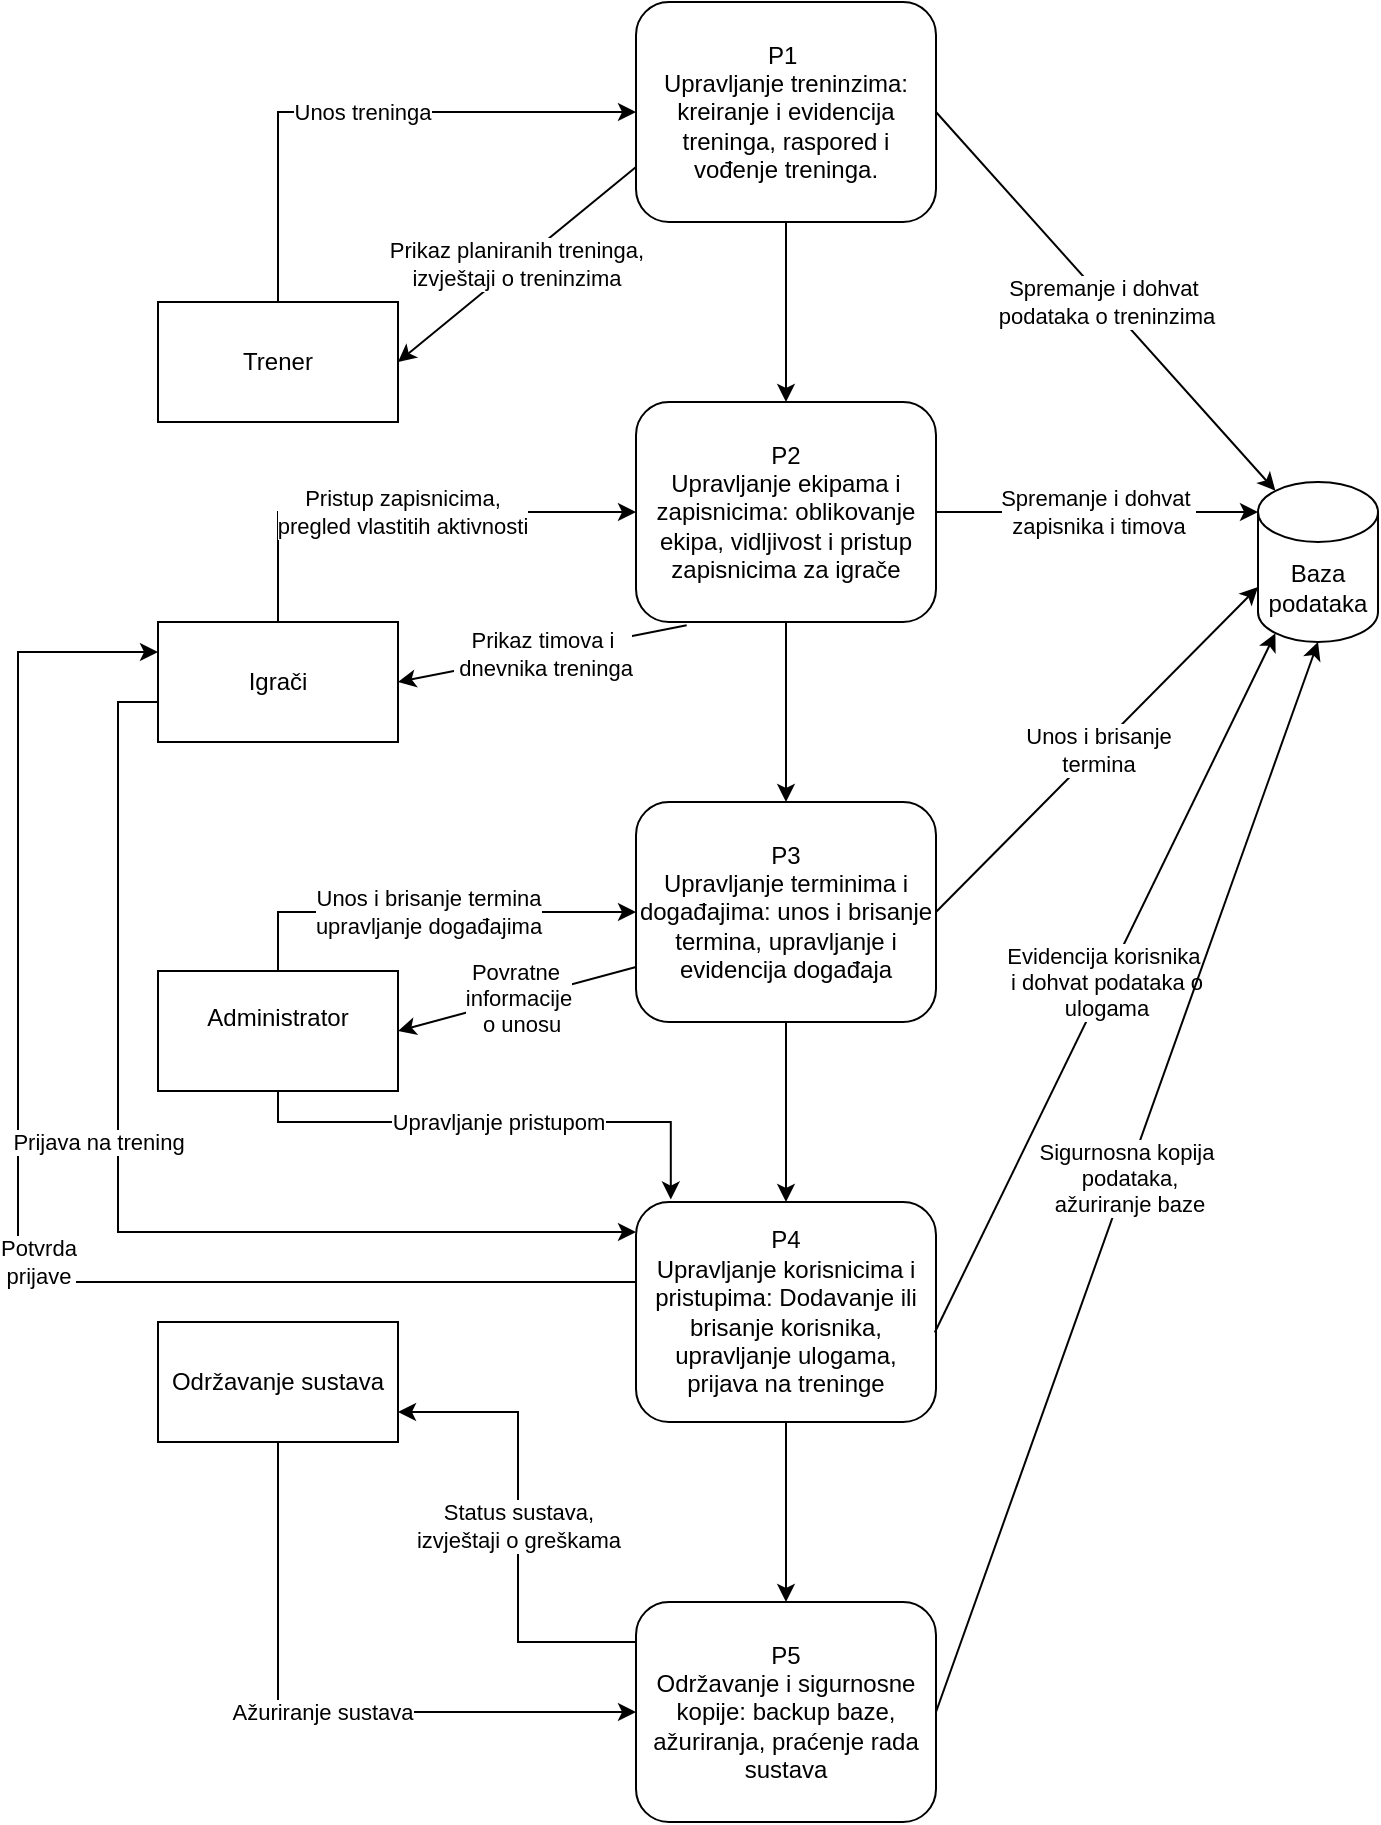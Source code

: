 <mxfile version="27.0.9">
  <diagram name="Page-1" id="hMd5j2KLt-g2mBihVLUl">
    <mxGraphModel dx="1042" dy="535" grid="1" gridSize="10" guides="1" tooltips="1" connect="1" arrows="1" fold="1" page="1" pageScale="1" pageWidth="827" pageHeight="1169" math="0" shadow="0">
      <root>
        <mxCell id="0" />
        <mxCell id="1" parent="0" />
        <mxCell id="OKNw2WMSEUquyqYwd9lc-7" value="" style="edgeStyle=orthogonalEdgeStyle;rounded=0;orthogonalLoop=1;jettySize=auto;html=1;" edge="1" parent="1" source="OKNw2WMSEUquyqYwd9lc-2" target="OKNw2WMSEUquyqYwd9lc-3">
          <mxGeometry relative="1" as="geometry" />
        </mxCell>
        <mxCell id="OKNw2WMSEUquyqYwd9lc-2" value="P1&amp;nbsp;&lt;div&gt;Upravljanje treninzima: kreiranje i evidencija treninga, raspored i vođenje treninga.&lt;/div&gt;" style="rounded=1;whiteSpace=wrap;html=1;" vertex="1" parent="1">
          <mxGeometry x="339" y="40" width="150" height="110" as="geometry" />
        </mxCell>
        <mxCell id="OKNw2WMSEUquyqYwd9lc-8" value="" style="edgeStyle=orthogonalEdgeStyle;rounded=0;orthogonalLoop=1;jettySize=auto;html=1;" edge="1" parent="1" source="OKNw2WMSEUquyqYwd9lc-3" target="OKNw2WMSEUquyqYwd9lc-4">
          <mxGeometry relative="1" as="geometry" />
        </mxCell>
        <mxCell id="OKNw2WMSEUquyqYwd9lc-3" value="P2&lt;div&gt;Upravljanje ekipama i zapisnicima: oblikovanje ekipa, vidljivost i pristup zapisnicima za igrače&lt;/div&gt;" style="rounded=1;whiteSpace=wrap;html=1;" vertex="1" parent="1">
          <mxGeometry x="339" y="240" width="150" height="110" as="geometry" />
        </mxCell>
        <mxCell id="OKNw2WMSEUquyqYwd9lc-9" value="" style="edgeStyle=orthogonalEdgeStyle;rounded=0;orthogonalLoop=1;jettySize=auto;html=1;" edge="1" parent="1" source="OKNw2WMSEUquyqYwd9lc-4" target="OKNw2WMSEUquyqYwd9lc-5">
          <mxGeometry relative="1" as="geometry" />
        </mxCell>
        <mxCell id="OKNw2WMSEUquyqYwd9lc-4" value="P3&lt;div&gt;Upravljanje terminima i događajima: unos i brisanje termina, upravljanje i evidencija događaja&lt;/div&gt;" style="rounded=1;whiteSpace=wrap;html=1;" vertex="1" parent="1">
          <mxGeometry x="339" y="440" width="150" height="110" as="geometry" />
        </mxCell>
        <mxCell id="OKNw2WMSEUquyqYwd9lc-37" value="&lt;div&gt;&lt;span style=&quot;background-color: light-dark(#ffffff, var(--ge-dark-color, #121212)); color: light-dark(rgb(0, 0, 0), rgb(255, 255, 255));&quot;&gt;Potvrda&lt;/span&gt;&lt;/div&gt;&lt;div&gt;prijave&lt;/div&gt;" style="edgeStyle=orthogonalEdgeStyle;rounded=0;orthogonalLoop=1;jettySize=auto;html=1;entryX=0;entryY=0.25;entryDx=0;entryDy=0;" edge="1" parent="1" source="OKNw2WMSEUquyqYwd9lc-5" target="OKNw2WMSEUquyqYwd9lc-13">
          <mxGeometry x="-0.081" y="-10" relative="1" as="geometry">
            <Array as="points">
              <mxPoint x="30" y="680" />
              <mxPoint x="30" y="365" />
            </Array>
            <mxPoint as="offset" />
          </mxGeometry>
        </mxCell>
        <mxCell id="OKNw2WMSEUquyqYwd9lc-44" value="" style="edgeStyle=orthogonalEdgeStyle;rounded=0;orthogonalLoop=1;jettySize=auto;html=1;" edge="1" parent="1" source="OKNw2WMSEUquyqYwd9lc-5" target="OKNw2WMSEUquyqYwd9lc-6">
          <mxGeometry relative="1" as="geometry" />
        </mxCell>
        <mxCell id="OKNw2WMSEUquyqYwd9lc-5" value="P4&lt;div&gt;Upravljanje korisnicima i pristupima:&amp;nbsp;Dodavanje ili brisanje korisnika, upravljanje ulogama, prijava na treninge&lt;/div&gt;" style="rounded=1;whiteSpace=wrap;html=1;" vertex="1" parent="1">
          <mxGeometry x="339" y="640" width="150" height="110" as="geometry" />
        </mxCell>
        <mxCell id="OKNw2WMSEUquyqYwd9lc-43" value="Status sustava,&lt;div&gt;izvještaji o greškama&lt;/div&gt;" style="edgeStyle=orthogonalEdgeStyle;rounded=0;orthogonalLoop=1;jettySize=auto;html=1;entryX=1;entryY=0.75;entryDx=0;entryDy=0;" edge="1" parent="1" source="OKNw2WMSEUquyqYwd9lc-6" target="OKNw2WMSEUquyqYwd9lc-14">
          <mxGeometry relative="1" as="geometry">
            <mxPoint x="414" y="1055" as="targetPoint" />
            <Array as="points">
              <mxPoint x="280" y="860" />
              <mxPoint x="280" y="745" />
            </Array>
          </mxGeometry>
        </mxCell>
        <mxCell id="OKNw2WMSEUquyqYwd9lc-6" value="P5&lt;div&gt;Održavanje i sigurnosne kopije: backup baze, ažuriranja, praćenje rada sustava&lt;/div&gt;" style="rounded=1;whiteSpace=wrap;html=1;" vertex="1" parent="1">
          <mxGeometry x="339" y="840" width="150" height="110" as="geometry" />
        </mxCell>
        <mxCell id="OKNw2WMSEUquyqYwd9lc-24" value="Unos treninga" style="edgeStyle=orthogonalEdgeStyle;rounded=0;orthogonalLoop=1;jettySize=auto;html=1;entryX=0;entryY=0.5;entryDx=0;entryDy=0;exitX=0.5;exitY=0;exitDx=0;exitDy=0;" edge="1" parent="1" source="OKNw2WMSEUquyqYwd9lc-11" target="OKNw2WMSEUquyqYwd9lc-2">
          <mxGeometry relative="1" as="geometry">
            <mxPoint x="210" y="215" as="sourcePoint" />
            <mxPoint x="329" y="90" as="targetPoint" />
          </mxGeometry>
        </mxCell>
        <mxCell id="OKNw2WMSEUquyqYwd9lc-11" value="Trener" style="rounded=0;whiteSpace=wrap;html=1;" vertex="1" parent="1">
          <mxGeometry x="100" y="190" width="120" height="60" as="geometry" />
        </mxCell>
        <mxCell id="OKNw2WMSEUquyqYwd9lc-33" value="Unos i brisanje termina&lt;div&gt;upravljanje događajima&lt;/div&gt;" style="edgeStyle=orthogonalEdgeStyle;rounded=0;orthogonalLoop=1;jettySize=auto;html=1;entryX=0;entryY=0.5;entryDx=0;entryDy=0;exitX=0.5;exitY=0;exitDx=0;exitDy=0;" edge="1" parent="1" source="OKNw2WMSEUquyqYwd9lc-12" target="OKNw2WMSEUquyqYwd9lc-4">
          <mxGeometry relative="1" as="geometry" />
        </mxCell>
        <mxCell id="OKNw2WMSEUquyqYwd9lc-38" value="Upravljanje pristupom" style="edgeStyle=orthogonalEdgeStyle;rounded=0;orthogonalLoop=1;jettySize=auto;html=1;entryX=0.116;entryY=-0.011;entryDx=0;entryDy=0;entryPerimeter=0;" edge="1" parent="1" source="OKNw2WMSEUquyqYwd9lc-12" target="OKNw2WMSEUquyqYwd9lc-5">
          <mxGeometry relative="1" as="geometry">
            <Array as="points">
              <mxPoint x="160" y="600" />
              <mxPoint x="356" y="600" />
            </Array>
          </mxGeometry>
        </mxCell>
        <mxCell id="OKNw2WMSEUquyqYwd9lc-12" value="Administrator&lt;div&gt;&lt;br&gt;&lt;/div&gt;" style="rounded=0;whiteSpace=wrap;html=1;" vertex="1" parent="1">
          <mxGeometry x="100" y="524.5" width="120" height="60" as="geometry" />
        </mxCell>
        <mxCell id="OKNw2WMSEUquyqYwd9lc-28" value="Pristup zapisnicima,&lt;div&gt;pregled vlastitih aktivnosti&lt;/div&gt;" style="edgeStyle=orthogonalEdgeStyle;rounded=0;orthogonalLoop=1;jettySize=auto;html=1;entryX=0;entryY=0.5;entryDx=0;entryDy=0;exitX=0.5;exitY=0;exitDx=0;exitDy=0;" edge="1" parent="1" source="OKNw2WMSEUquyqYwd9lc-13" target="OKNw2WMSEUquyqYwd9lc-3">
          <mxGeometry relative="1" as="geometry" />
        </mxCell>
        <mxCell id="OKNw2WMSEUquyqYwd9lc-36" value="Prijava na trening" style="edgeStyle=orthogonalEdgeStyle;rounded=0;orthogonalLoop=1;jettySize=auto;html=1;entryX=0;entryY=0.5;entryDx=0;entryDy=0;exitX=0;exitY=0.5;exitDx=0;exitDy=0;" edge="1" parent="1">
          <mxGeometry x="-0.059" y="-10" relative="1" as="geometry">
            <mxPoint x="100" y="360" as="sourcePoint" />
            <mxPoint x="339" y="655" as="targetPoint" />
            <Array as="points">
              <mxPoint x="100" y="390" />
              <mxPoint x="80" y="390" />
              <mxPoint x="80" y="655" />
            </Array>
            <mxPoint as="offset" />
          </mxGeometry>
        </mxCell>
        <mxCell id="OKNw2WMSEUquyqYwd9lc-13" value="Igrači" style="rounded=0;whiteSpace=wrap;html=1;" vertex="1" parent="1">
          <mxGeometry x="100" y="350" width="120" height="60" as="geometry" />
        </mxCell>
        <mxCell id="OKNw2WMSEUquyqYwd9lc-41" value="Ažuriranje sustava" style="edgeStyle=orthogonalEdgeStyle;rounded=0;orthogonalLoop=1;jettySize=auto;html=1;entryX=0;entryY=0.5;entryDx=0;entryDy=0;" edge="1" parent="1" source="OKNw2WMSEUquyqYwd9lc-14" target="OKNw2WMSEUquyqYwd9lc-6">
          <mxGeometry relative="1" as="geometry">
            <mxPoint x="160" y="840" as="targetPoint" />
            <Array as="points">
              <mxPoint x="160" y="895" />
            </Array>
          </mxGeometry>
        </mxCell>
        <mxCell id="OKNw2WMSEUquyqYwd9lc-14" value="Održavanje sustava" style="rounded=0;whiteSpace=wrap;html=1;" vertex="1" parent="1">
          <mxGeometry x="100" y="700" width="120" height="60" as="geometry" />
        </mxCell>
        <mxCell id="OKNw2WMSEUquyqYwd9lc-15" value="Baza podataka" style="shape=cylinder3;whiteSpace=wrap;html=1;boundedLbl=1;backgroundOutline=1;size=15;" vertex="1" parent="1">
          <mxGeometry x="650" y="280" width="60" height="80" as="geometry" />
        </mxCell>
        <mxCell id="OKNw2WMSEUquyqYwd9lc-18" value="Spremanje i dohvat&amp;nbsp;&lt;div&gt;podataka o treninzima&lt;/div&gt;" style="endArrow=classic;html=1;rounded=0;exitX=1;exitY=0.5;exitDx=0;exitDy=0;entryX=0.145;entryY=0;entryDx=0;entryDy=4.35;entryPerimeter=0;" edge="1" parent="1" source="OKNw2WMSEUquyqYwd9lc-2" target="OKNw2WMSEUquyqYwd9lc-15">
          <mxGeometry width="50" height="50" relative="1" as="geometry">
            <mxPoint x="390" y="280" as="sourcePoint" />
            <mxPoint x="440" y="230" as="targetPoint" />
          </mxGeometry>
        </mxCell>
        <mxCell id="OKNw2WMSEUquyqYwd9lc-19" value="Spremanje i dohvat&amp;nbsp;&lt;div&gt;zapisnika i timova&lt;/div&gt;" style="endArrow=classic;html=1;rounded=0;exitX=1;exitY=0.5;exitDx=0;exitDy=0;entryX=0;entryY=0;entryDx=0;entryDy=15;entryPerimeter=0;" edge="1" parent="1" source="OKNw2WMSEUquyqYwd9lc-3" target="OKNw2WMSEUquyqYwd9lc-15">
          <mxGeometry width="50" height="50" relative="1" as="geometry">
            <mxPoint x="390" y="280" as="sourcePoint" />
            <mxPoint x="440" y="230" as="targetPoint" />
          </mxGeometry>
        </mxCell>
        <mxCell id="OKNw2WMSEUquyqYwd9lc-20" value="Unos i brisanje&lt;div&gt;termina&lt;/div&gt;" style="endArrow=classic;html=1;rounded=0;exitX=1;exitY=0.5;exitDx=0;exitDy=0;entryX=0;entryY=0;entryDx=0;entryDy=52.5;entryPerimeter=0;" edge="1" parent="1" source="OKNw2WMSEUquyqYwd9lc-4" target="OKNw2WMSEUquyqYwd9lc-15">
          <mxGeometry width="50" height="50" relative="1" as="geometry">
            <mxPoint x="390" y="520" as="sourcePoint" />
            <mxPoint x="440" y="470" as="targetPoint" />
          </mxGeometry>
        </mxCell>
        <mxCell id="OKNw2WMSEUquyqYwd9lc-21" value="Evidencija korisnika&amp;nbsp;&lt;div&gt;i dohvat podataka o&lt;/div&gt;&lt;div&gt;ulogama&lt;/div&gt;" style="endArrow=classic;html=1;rounded=0;exitX=0.996;exitY=0.593;exitDx=0;exitDy=0;exitPerimeter=0;entryX=0.145;entryY=1;entryDx=0;entryDy=-4.35;entryPerimeter=0;" edge="1" parent="1" source="OKNw2WMSEUquyqYwd9lc-5" target="OKNw2WMSEUquyqYwd9lc-15">
          <mxGeometry width="50" height="50" relative="1" as="geometry">
            <mxPoint x="390" y="520" as="sourcePoint" />
            <mxPoint x="440" y="470" as="targetPoint" />
          </mxGeometry>
        </mxCell>
        <mxCell id="OKNw2WMSEUquyqYwd9lc-22" value="Sigurnosna kopija&lt;div&gt;&amp;nbsp;podataka,&lt;/div&gt;&lt;div&gt;&amp;nbsp;ažuriranje baze&lt;/div&gt;" style="endArrow=classic;html=1;rounded=0;entryX=0.5;entryY=1;entryDx=0;entryDy=0;entryPerimeter=0;exitX=1;exitY=0.5;exitDx=0;exitDy=0;" edge="1" parent="1" source="OKNw2WMSEUquyqYwd9lc-6" target="OKNw2WMSEUquyqYwd9lc-15">
          <mxGeometry width="50" height="50" relative="1" as="geometry">
            <mxPoint x="390" y="650" as="sourcePoint" />
            <mxPoint x="440" y="600" as="targetPoint" />
          </mxGeometry>
        </mxCell>
        <mxCell id="OKNw2WMSEUquyqYwd9lc-29" value="Prikaz timova i&lt;div&gt;&amp;nbsp;dnevnika treninga&lt;/div&gt;" style="endArrow=classic;html=1;rounded=0;exitX=0.169;exitY=1.015;exitDx=0;exitDy=0;exitPerimeter=0;entryX=1;entryY=0.5;entryDx=0;entryDy=0;" edge="1" parent="1" source="OKNw2WMSEUquyqYwd9lc-3" target="OKNw2WMSEUquyqYwd9lc-13">
          <mxGeometry width="50" height="50" relative="1" as="geometry">
            <mxPoint x="390" y="410" as="sourcePoint" />
            <mxPoint x="440" y="360" as="targetPoint" />
          </mxGeometry>
        </mxCell>
        <mxCell id="OKNw2WMSEUquyqYwd9lc-31" value="Prikaz planiranih treninga,&lt;div&gt;izvještaji o treninzima&lt;/div&gt;" style="endArrow=classic;html=1;rounded=0;entryX=1;entryY=0.5;entryDx=0;entryDy=0;exitX=0;exitY=0.75;exitDx=0;exitDy=0;" edge="1" parent="1" source="OKNw2WMSEUquyqYwd9lc-2" target="OKNw2WMSEUquyqYwd9lc-11">
          <mxGeometry width="50" height="50" relative="1" as="geometry">
            <mxPoint x="390" y="370" as="sourcePoint" />
            <mxPoint x="440" y="320" as="targetPoint" />
          </mxGeometry>
        </mxCell>
        <mxCell id="OKNw2WMSEUquyqYwd9lc-34" value="Povratne&amp;nbsp;&lt;div&gt;informacije&lt;div&gt;&amp;nbsp;o unosu&lt;/div&gt;&lt;/div&gt;" style="endArrow=classic;html=1;rounded=0;exitX=0;exitY=0.75;exitDx=0;exitDy=0;entryX=1;entryY=0.5;entryDx=0;entryDy=0;" edge="1" parent="1" source="OKNw2WMSEUquyqYwd9lc-4" target="OKNw2WMSEUquyqYwd9lc-12">
          <mxGeometry width="50" height="50" relative="1" as="geometry">
            <mxPoint x="390" y="650" as="sourcePoint" />
            <mxPoint x="440" y="600" as="targetPoint" />
          </mxGeometry>
        </mxCell>
      </root>
    </mxGraphModel>
  </diagram>
</mxfile>
